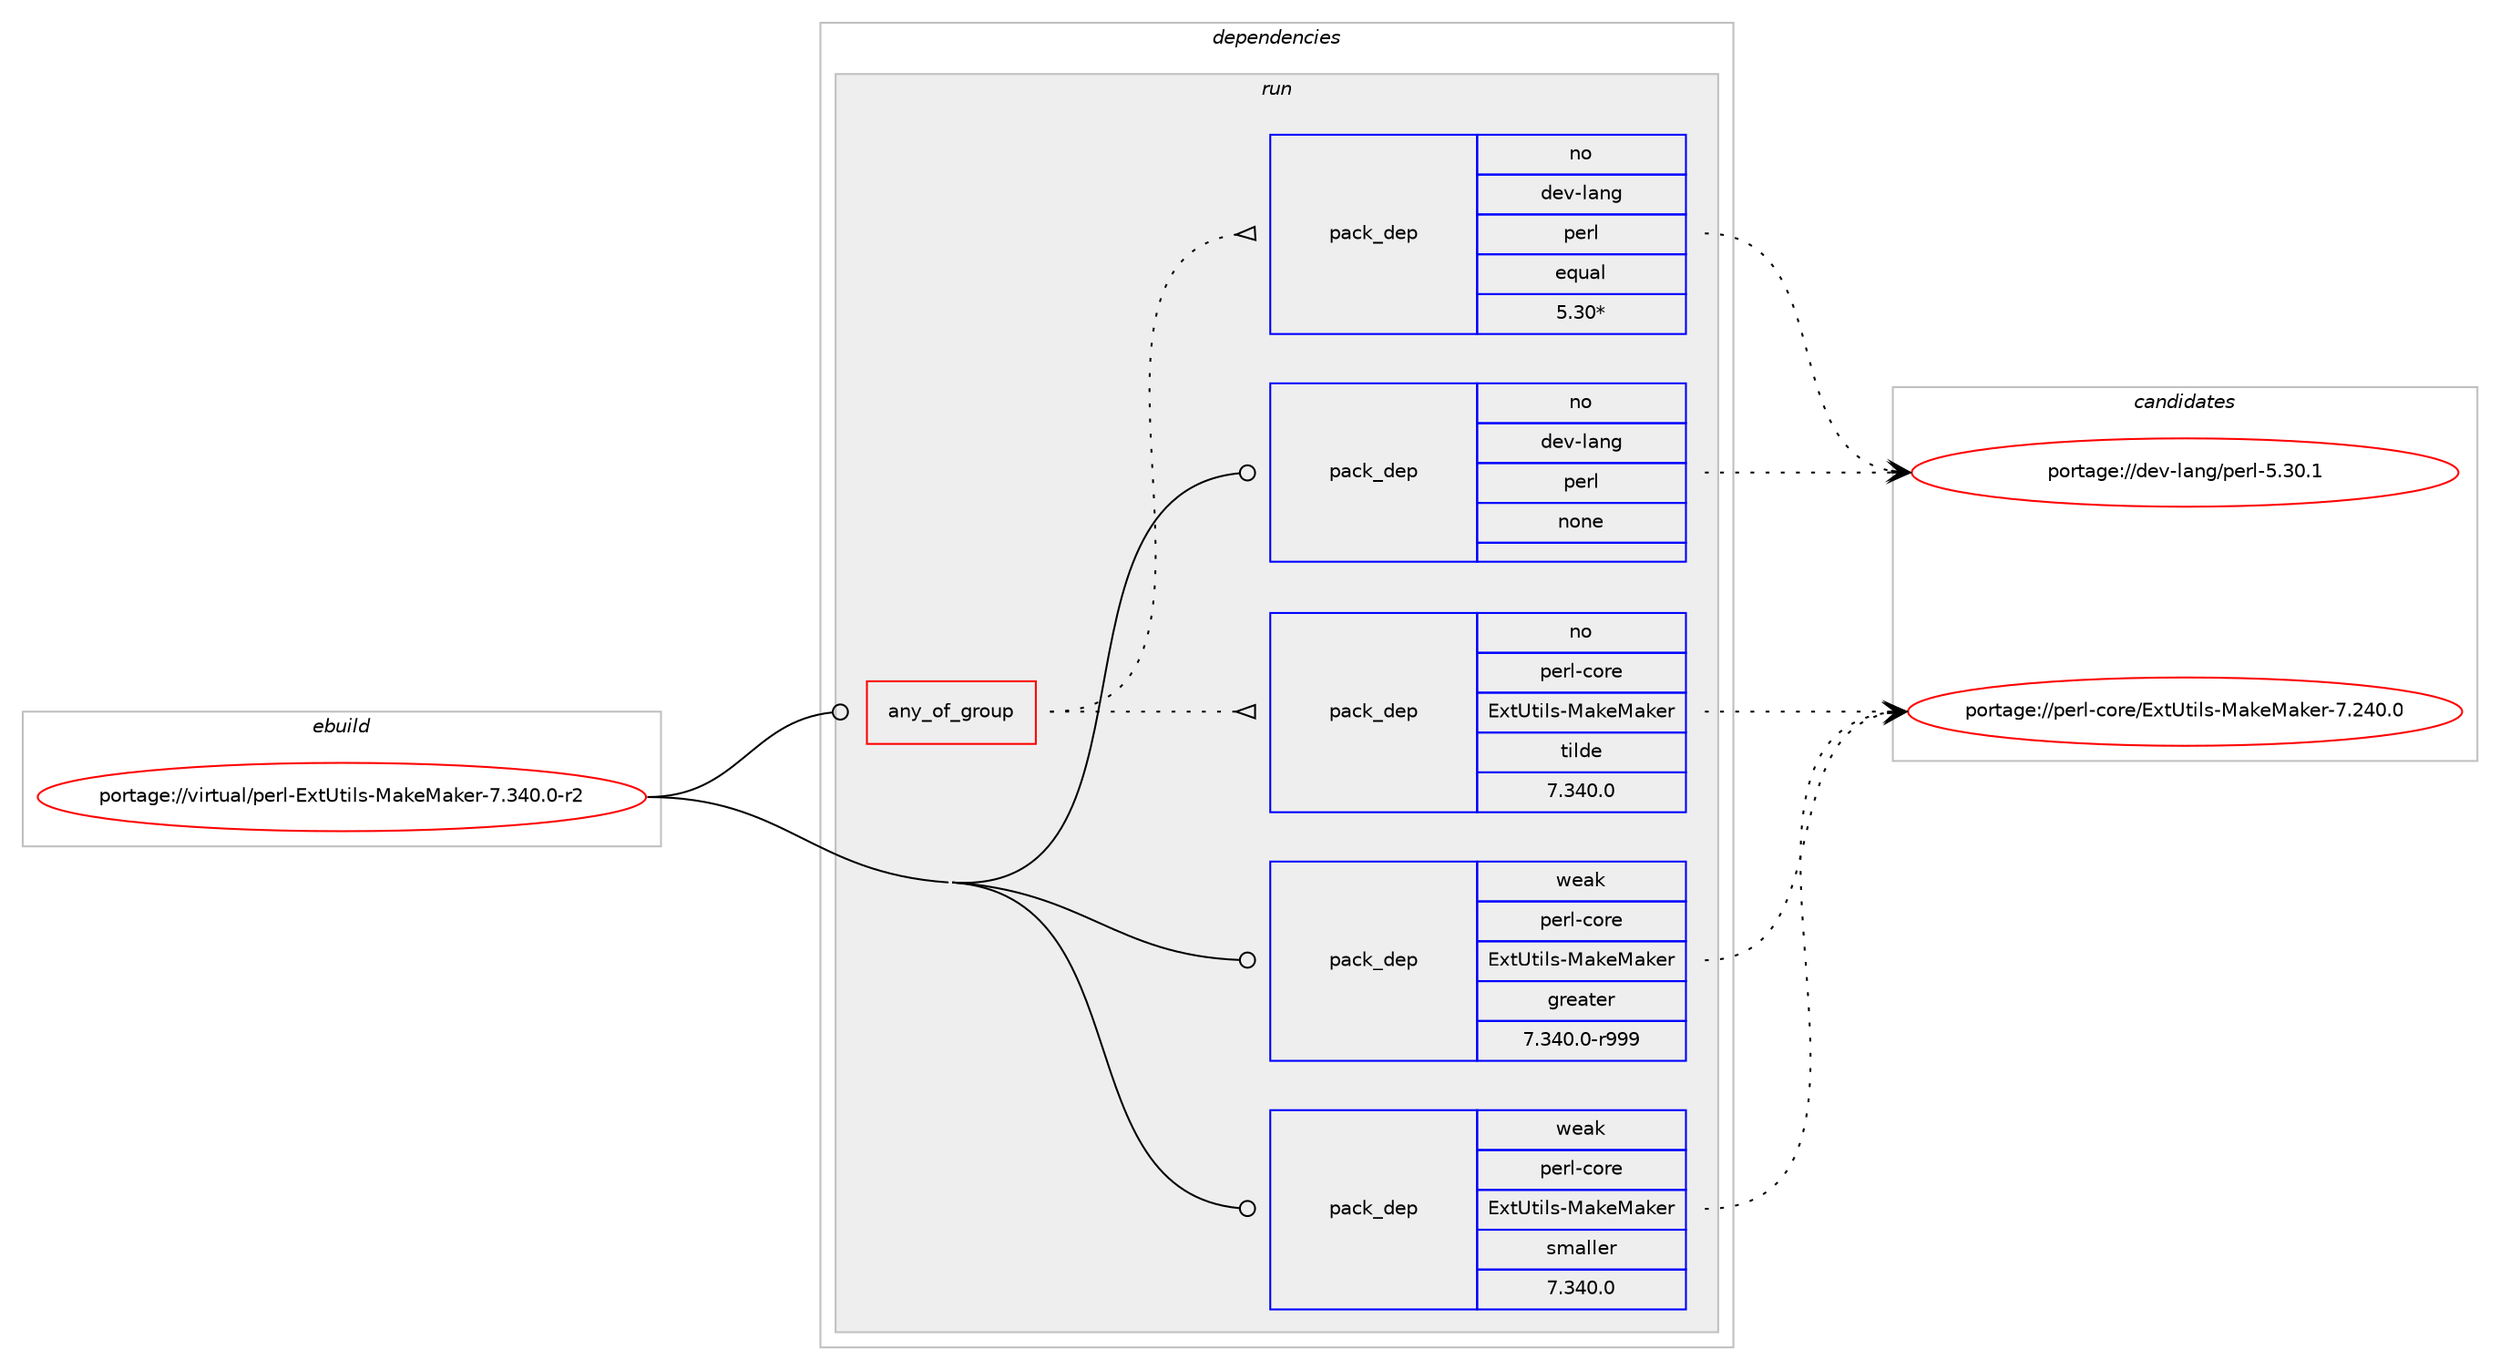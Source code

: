 digraph prolog {

# *************
# Graph options
# *************

newrank=true;
concentrate=true;
compound=true;
graph [rankdir=LR,fontname=Helvetica,fontsize=10,ranksep=1.5];#, ranksep=2.5, nodesep=0.2];
edge  [arrowhead=vee];
node  [fontname=Helvetica,fontsize=10];

# **********
# The ebuild
# **********

subgraph cluster_leftcol {
color=gray;
rank=same;
label=<<i>ebuild</i>>;
id [label="portage://virtual/perl-ExtUtils-MakeMaker-7.340.0-r2", color=red, width=4, href="../virtual/perl-ExtUtils-MakeMaker-7.340.0-r2.svg"];
}

# ****************
# The dependencies
# ****************

subgraph cluster_midcol {
color=gray;
label=<<i>dependencies</i>>;
subgraph cluster_compile {
fillcolor="#eeeeee";
style=filled;
label=<<i>compile</i>>;
}
subgraph cluster_compileandrun {
fillcolor="#eeeeee";
style=filled;
label=<<i>compile and run</i>>;
}
subgraph cluster_run {
fillcolor="#eeeeee";
style=filled;
label=<<i>run</i>>;
subgraph any297 {
dependency12884 [label=<<TABLE BORDER="0" CELLBORDER="1" CELLSPACING="0" CELLPADDING="4"><TR><TD CELLPADDING="10">any_of_group</TD></TR></TABLE>>, shape=none, color=red];subgraph pack10617 {
dependency12885 [label=<<TABLE BORDER="0" CELLBORDER="1" CELLSPACING="0" CELLPADDING="4" WIDTH="220"><TR><TD ROWSPAN="6" CELLPADDING="30">pack_dep</TD></TR><TR><TD WIDTH="110">no</TD></TR><TR><TD>dev-lang</TD></TR><TR><TD>perl</TD></TR><TR><TD>equal</TD></TR><TR><TD>5.30*</TD></TR></TABLE>>, shape=none, color=blue];
}
dependency12884:e -> dependency12885:w [weight=20,style="dotted",arrowhead="oinv"];
subgraph pack10618 {
dependency12886 [label=<<TABLE BORDER="0" CELLBORDER="1" CELLSPACING="0" CELLPADDING="4" WIDTH="220"><TR><TD ROWSPAN="6" CELLPADDING="30">pack_dep</TD></TR><TR><TD WIDTH="110">no</TD></TR><TR><TD>perl-core</TD></TR><TR><TD>ExtUtils-MakeMaker</TD></TR><TR><TD>tilde</TD></TR><TR><TD>7.340.0</TD></TR></TABLE>>, shape=none, color=blue];
}
dependency12884:e -> dependency12886:w [weight=20,style="dotted",arrowhead="oinv"];
}
id:e -> dependency12884:w [weight=20,style="solid",arrowhead="odot"];
subgraph pack10619 {
dependency12887 [label=<<TABLE BORDER="0" CELLBORDER="1" CELLSPACING="0" CELLPADDING="4" WIDTH="220"><TR><TD ROWSPAN="6" CELLPADDING="30">pack_dep</TD></TR><TR><TD WIDTH="110">no</TD></TR><TR><TD>dev-lang</TD></TR><TR><TD>perl</TD></TR><TR><TD>none</TD></TR><TR><TD></TD></TR></TABLE>>, shape=none, color=blue];
}
id:e -> dependency12887:w [weight=20,style="solid",arrowhead="odot"];
subgraph pack10620 {
dependency12888 [label=<<TABLE BORDER="0" CELLBORDER="1" CELLSPACING="0" CELLPADDING="4" WIDTH="220"><TR><TD ROWSPAN="6" CELLPADDING="30">pack_dep</TD></TR><TR><TD WIDTH="110">weak</TD></TR><TR><TD>perl-core</TD></TR><TR><TD>ExtUtils-MakeMaker</TD></TR><TR><TD>greater</TD></TR><TR><TD>7.340.0-r999</TD></TR></TABLE>>, shape=none, color=blue];
}
id:e -> dependency12888:w [weight=20,style="solid",arrowhead="odot"];
subgraph pack10621 {
dependency12889 [label=<<TABLE BORDER="0" CELLBORDER="1" CELLSPACING="0" CELLPADDING="4" WIDTH="220"><TR><TD ROWSPAN="6" CELLPADDING="30">pack_dep</TD></TR><TR><TD WIDTH="110">weak</TD></TR><TR><TD>perl-core</TD></TR><TR><TD>ExtUtils-MakeMaker</TD></TR><TR><TD>smaller</TD></TR><TR><TD>7.340.0</TD></TR></TABLE>>, shape=none, color=blue];
}
id:e -> dependency12889:w [weight=20,style="solid",arrowhead="odot"];
}
}

# **************
# The candidates
# **************

subgraph cluster_choices {
rank=same;
color=gray;
label=<<i>candidates</i>>;

subgraph choice10617 {
color=black;
nodesep=1;
choice10010111845108971101034711210111410845534651484649 [label="portage://dev-lang/perl-5.30.1", color=red, width=4,href="../dev-lang/perl-5.30.1.svg"];
dependency12885:e -> choice10010111845108971101034711210111410845534651484649:w [style=dotted,weight="100"];
}
subgraph choice10618 {
color=black;
nodesep=1;
choice112101114108459911111410147691201168511610510811545779710710177971071011144555465052484648 [label="portage://perl-core/ExtUtils-MakeMaker-7.240.0", color=red, width=4,href="../perl-core/ExtUtils-MakeMaker-7.240.0.svg"];
dependency12886:e -> choice112101114108459911111410147691201168511610510811545779710710177971071011144555465052484648:w [style=dotted,weight="100"];
}
subgraph choice10619 {
color=black;
nodesep=1;
choice10010111845108971101034711210111410845534651484649 [label="portage://dev-lang/perl-5.30.1", color=red, width=4,href="../dev-lang/perl-5.30.1.svg"];
dependency12887:e -> choice10010111845108971101034711210111410845534651484649:w [style=dotted,weight="100"];
}
subgraph choice10620 {
color=black;
nodesep=1;
choice112101114108459911111410147691201168511610510811545779710710177971071011144555465052484648 [label="portage://perl-core/ExtUtils-MakeMaker-7.240.0", color=red, width=4,href="../perl-core/ExtUtils-MakeMaker-7.240.0.svg"];
dependency12888:e -> choice112101114108459911111410147691201168511610510811545779710710177971071011144555465052484648:w [style=dotted,weight="100"];
}
subgraph choice10621 {
color=black;
nodesep=1;
choice112101114108459911111410147691201168511610510811545779710710177971071011144555465052484648 [label="portage://perl-core/ExtUtils-MakeMaker-7.240.0", color=red, width=4,href="../perl-core/ExtUtils-MakeMaker-7.240.0.svg"];
dependency12889:e -> choice112101114108459911111410147691201168511610510811545779710710177971071011144555465052484648:w [style=dotted,weight="100"];
}
}

}
